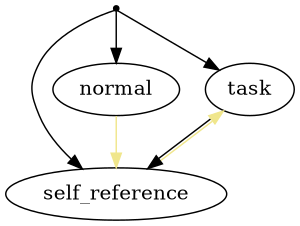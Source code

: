 digraph G {
size="2,2!";
"self_reference" [URL="activity://self_reference", shape=ellipse];
"normal" [URL="activity://normal", shape=ellipse];
"normal" -> "self_reference" [color=khaki];
"task" [URL="activity://task", shape=ellipse];
"task" -> "self_reference" [color="black:khaki", dir=both];
"__init__" [shape=point];
"__init__" -> "self_reference";
"__init__" -> "normal";
"__init__" -> "task";
}

